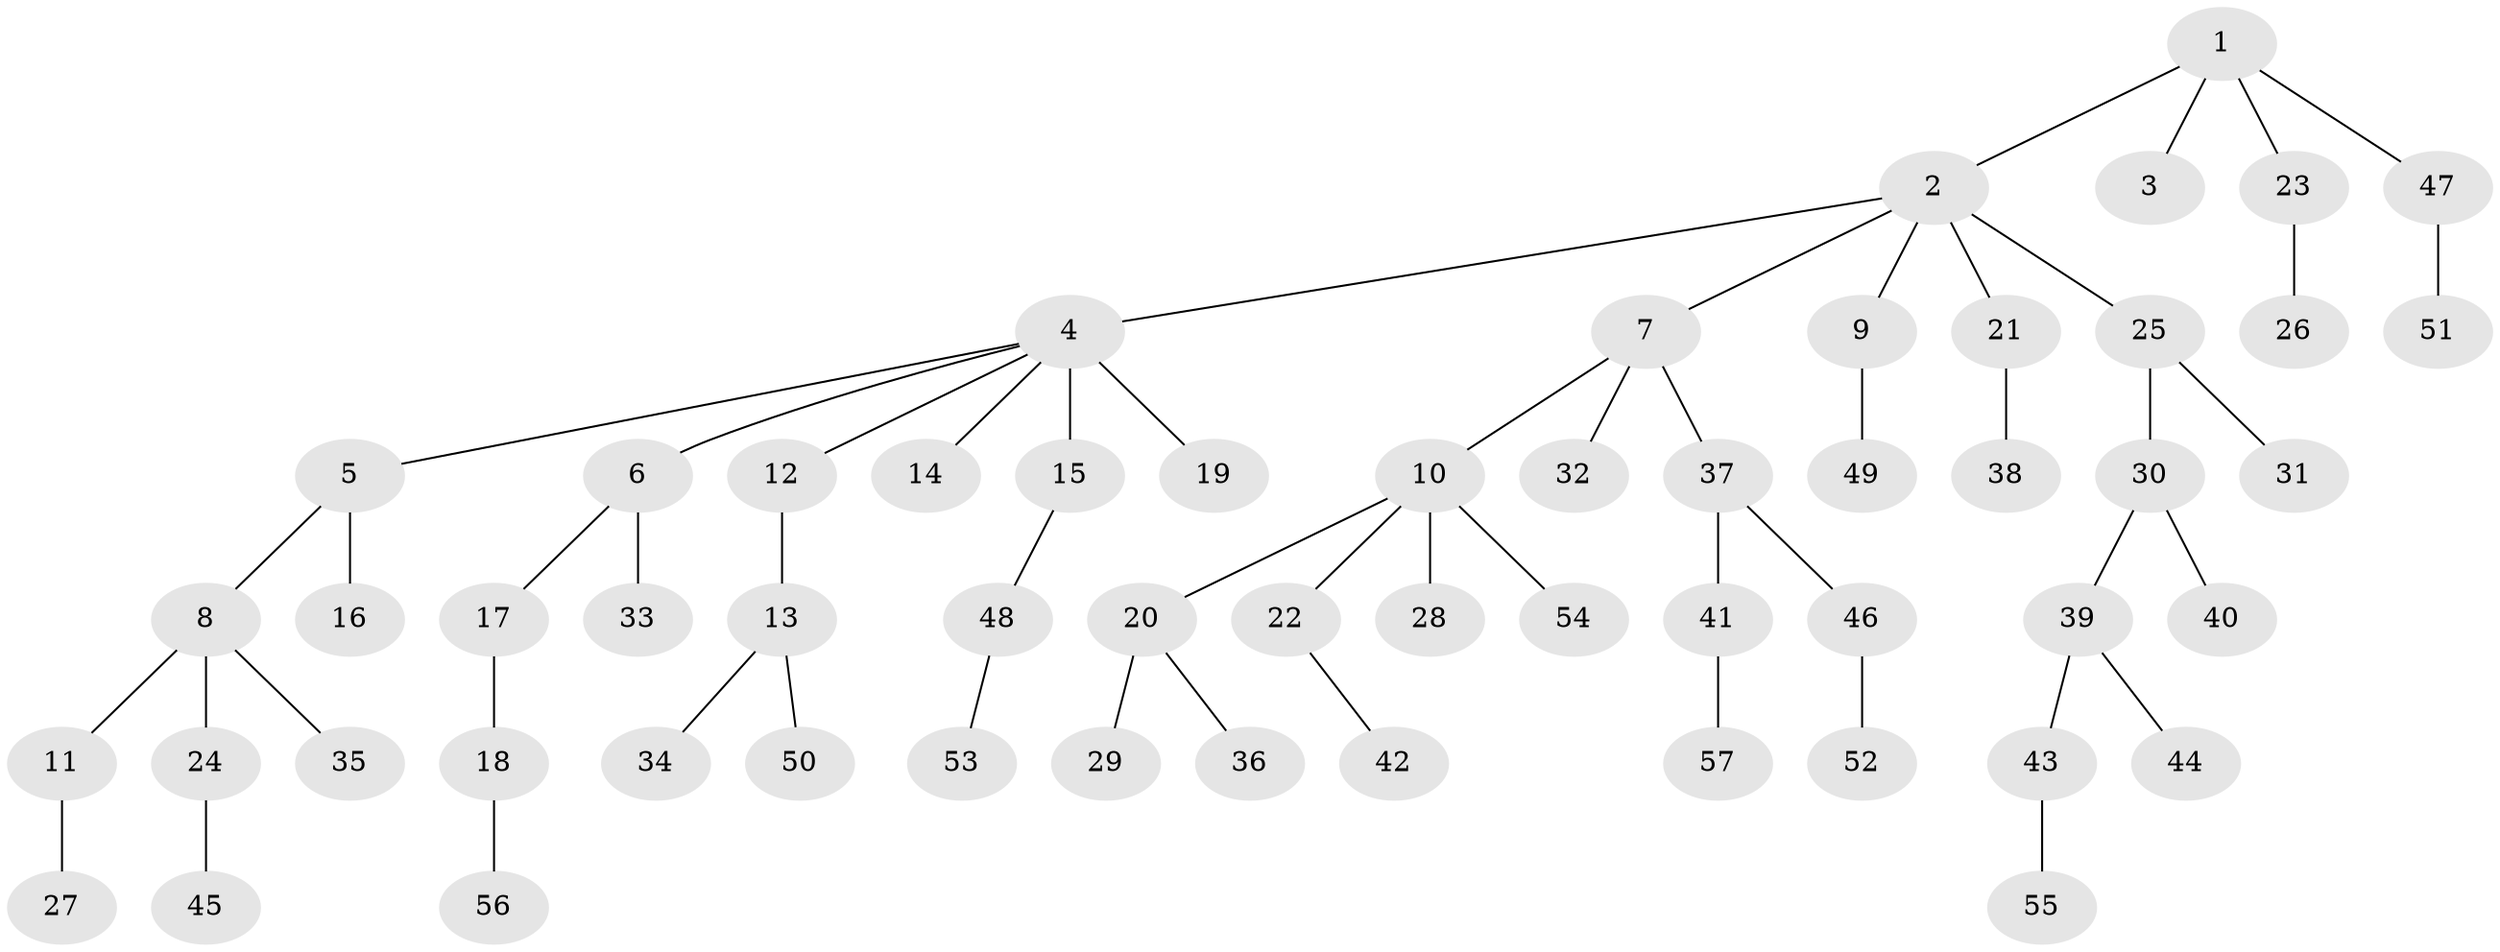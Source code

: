 // original degree distribution, {5: 0.017699115044247787, 9: 0.008849557522123894, 2: 0.26548672566371684, 7: 0.008849557522123894, 4: 0.08849557522123894, 1: 0.49557522123893805, 3: 0.10619469026548672, 6: 0.008849557522123894}
// Generated by graph-tools (version 1.1) at 2025/36/03/09/25 02:36:40]
// undirected, 57 vertices, 56 edges
graph export_dot {
graph [start="1"]
  node [color=gray90,style=filled];
  1;
  2;
  3;
  4;
  5;
  6;
  7;
  8;
  9;
  10;
  11;
  12;
  13;
  14;
  15;
  16;
  17;
  18;
  19;
  20;
  21;
  22;
  23;
  24;
  25;
  26;
  27;
  28;
  29;
  30;
  31;
  32;
  33;
  34;
  35;
  36;
  37;
  38;
  39;
  40;
  41;
  42;
  43;
  44;
  45;
  46;
  47;
  48;
  49;
  50;
  51;
  52;
  53;
  54;
  55;
  56;
  57;
  1 -- 2 [weight=1.0];
  1 -- 3 [weight=1.0];
  1 -- 23 [weight=1.0];
  1 -- 47 [weight=1.0];
  2 -- 4 [weight=1.0];
  2 -- 7 [weight=1.0];
  2 -- 9 [weight=1.0];
  2 -- 21 [weight=1.0];
  2 -- 25 [weight=1.0];
  4 -- 5 [weight=1.0];
  4 -- 6 [weight=1.0];
  4 -- 12 [weight=1.0];
  4 -- 14 [weight=1.0];
  4 -- 15 [weight=1.0];
  4 -- 19 [weight=3.0];
  5 -- 8 [weight=1.0];
  5 -- 16 [weight=2.0];
  6 -- 17 [weight=1.0];
  6 -- 33 [weight=1.0];
  7 -- 10 [weight=1.0];
  7 -- 32 [weight=1.0];
  7 -- 37 [weight=1.0];
  8 -- 11 [weight=1.0];
  8 -- 24 [weight=1.0];
  8 -- 35 [weight=1.0];
  9 -- 49 [weight=1.0];
  10 -- 20 [weight=1.0];
  10 -- 22 [weight=1.0];
  10 -- 28 [weight=1.0];
  10 -- 54 [weight=1.0];
  11 -- 27 [weight=1.0];
  12 -- 13 [weight=3.0];
  13 -- 34 [weight=1.0];
  13 -- 50 [weight=1.0];
  15 -- 48 [weight=1.0];
  17 -- 18 [weight=1.0];
  18 -- 56 [weight=1.0];
  20 -- 29 [weight=1.0];
  20 -- 36 [weight=1.0];
  21 -- 38 [weight=2.0];
  22 -- 42 [weight=1.0];
  23 -- 26 [weight=2.0];
  24 -- 45 [weight=1.0];
  25 -- 30 [weight=1.0];
  25 -- 31 [weight=1.0];
  30 -- 39 [weight=1.0];
  30 -- 40 [weight=1.0];
  37 -- 41 [weight=1.0];
  37 -- 46 [weight=1.0];
  39 -- 43 [weight=1.0];
  39 -- 44 [weight=1.0];
  41 -- 57 [weight=1.0];
  43 -- 55 [weight=1.0];
  46 -- 52 [weight=1.0];
  47 -- 51 [weight=1.0];
  48 -- 53 [weight=1.0];
}

